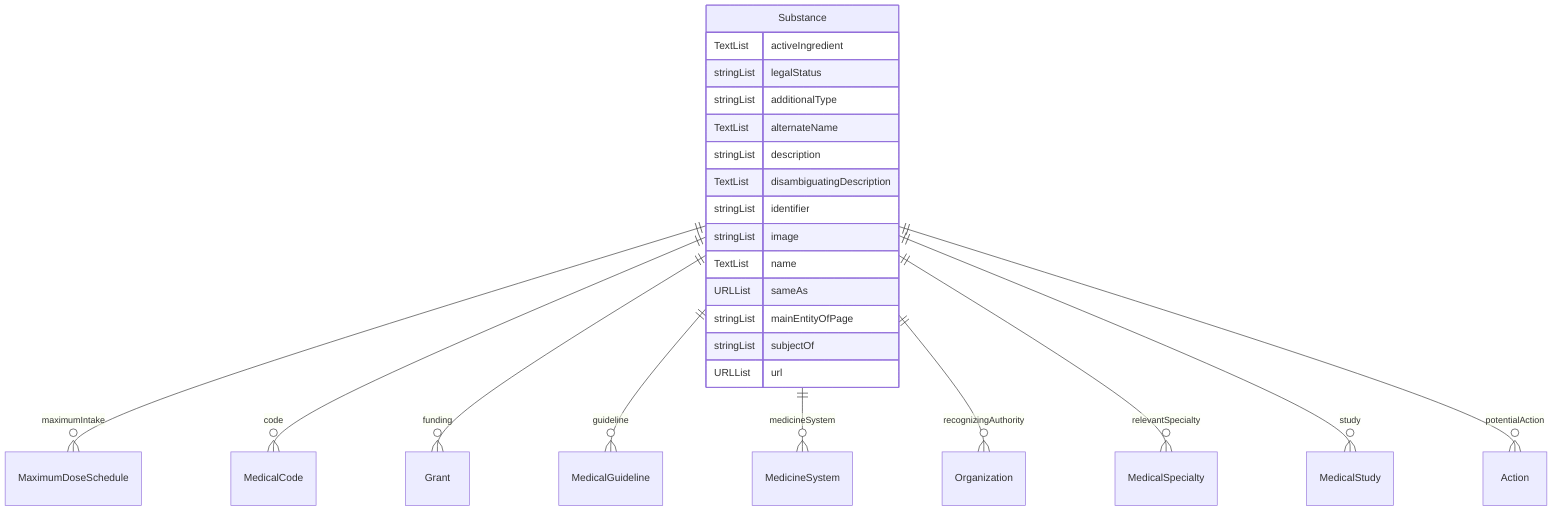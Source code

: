 erDiagram
Substance {
    TextList activeIngredient  
    stringList legalStatus  
    stringList additionalType  
    TextList alternateName  
    stringList description  
    TextList disambiguatingDescription  
    stringList identifier  
    stringList image  
    TextList name  
    URLList sameAs  
    stringList mainEntityOfPage  
    stringList subjectOf  
    URLList url  
}

Substance ||--}o MaximumDoseSchedule : "maximumIntake"
Substance ||--}o MedicalCode : "code"
Substance ||--}o Grant : "funding"
Substance ||--}o MedicalGuideline : "guideline"
Substance ||--}o MedicineSystem : "medicineSystem"
Substance ||--}o Organization : "recognizingAuthority"
Substance ||--}o MedicalSpecialty : "relevantSpecialty"
Substance ||--}o MedicalStudy : "study"
Substance ||--}o Action : "potentialAction"